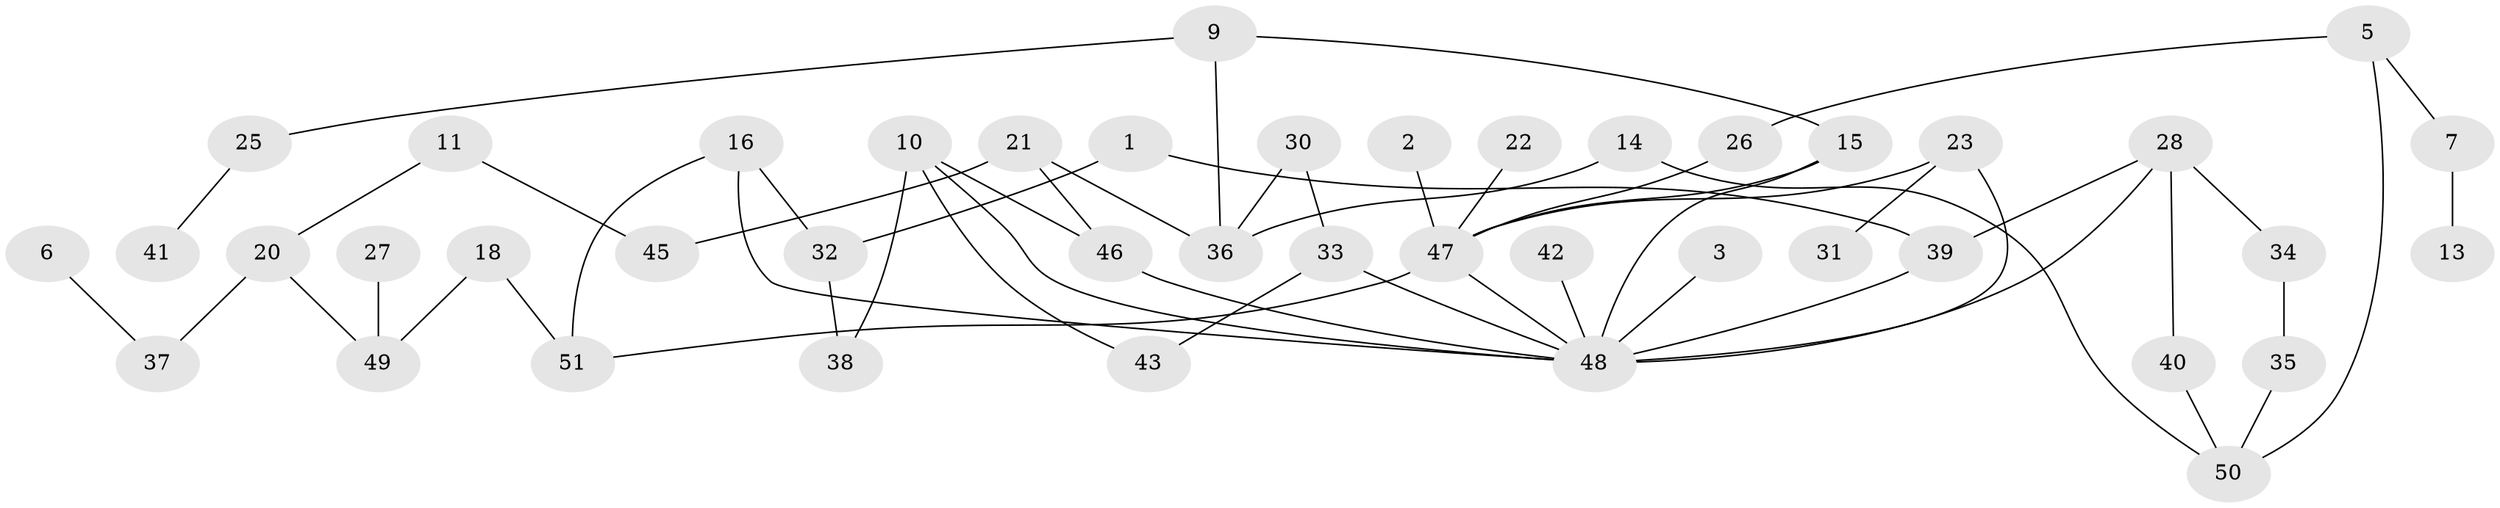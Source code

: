// original degree distribution, {2: 0.3564356435643564, 3: 0.19801980198019803, 1: 0.22772277227722773, 4: 0.09900990099009901, 0: 0.07920792079207921, 5: 0.0297029702970297, 6: 0.009900990099009901}
// Generated by graph-tools (version 1.1) at 2025/00/03/09/25 03:00:50]
// undirected, 43 vertices, 56 edges
graph export_dot {
graph [start="1"]
  node [color=gray90,style=filled];
  1;
  2;
  3;
  5;
  6;
  7;
  9;
  10;
  11;
  13;
  14;
  15;
  16;
  18;
  20;
  21;
  22;
  23;
  25;
  26;
  27;
  28;
  30;
  31;
  32;
  33;
  34;
  35;
  36;
  37;
  38;
  39;
  40;
  41;
  42;
  43;
  45;
  46;
  47;
  48;
  49;
  50;
  51;
  1 -- 32 [weight=1.0];
  1 -- 39 [weight=1.0];
  2 -- 47 [weight=1.0];
  3 -- 48 [weight=1.0];
  5 -- 7 [weight=1.0];
  5 -- 26 [weight=1.0];
  5 -- 50 [weight=1.0];
  6 -- 37 [weight=1.0];
  7 -- 13 [weight=1.0];
  9 -- 15 [weight=1.0];
  9 -- 25 [weight=1.0];
  9 -- 36 [weight=1.0];
  10 -- 38 [weight=1.0];
  10 -- 43 [weight=1.0];
  10 -- 46 [weight=1.0];
  10 -- 48 [weight=1.0];
  11 -- 20 [weight=1.0];
  11 -- 45 [weight=1.0];
  14 -- 36 [weight=1.0];
  14 -- 50 [weight=1.0];
  15 -- 47 [weight=1.0];
  15 -- 48 [weight=2.0];
  16 -- 32 [weight=1.0];
  16 -- 48 [weight=1.0];
  16 -- 51 [weight=1.0];
  18 -- 49 [weight=1.0];
  18 -- 51 [weight=1.0];
  20 -- 37 [weight=1.0];
  20 -- 49 [weight=1.0];
  21 -- 36 [weight=1.0];
  21 -- 45 [weight=1.0];
  21 -- 46 [weight=1.0];
  22 -- 47 [weight=1.0];
  23 -- 31 [weight=1.0];
  23 -- 47 [weight=1.0];
  23 -- 48 [weight=1.0];
  25 -- 41 [weight=1.0];
  26 -- 47 [weight=1.0];
  27 -- 49 [weight=1.0];
  28 -- 34 [weight=1.0];
  28 -- 39 [weight=1.0];
  28 -- 40 [weight=1.0];
  28 -- 48 [weight=1.0];
  30 -- 33 [weight=1.0];
  30 -- 36 [weight=1.0];
  32 -- 38 [weight=1.0];
  33 -- 43 [weight=1.0];
  33 -- 48 [weight=1.0];
  34 -- 35 [weight=1.0];
  35 -- 50 [weight=1.0];
  39 -- 48 [weight=1.0];
  40 -- 50 [weight=1.0];
  42 -- 48 [weight=1.0];
  46 -- 48 [weight=1.0];
  47 -- 48 [weight=1.0];
  47 -- 51 [weight=1.0];
}
